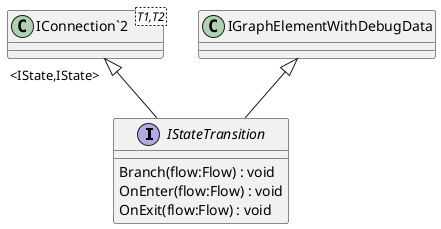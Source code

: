@startuml
interface IStateTransition {
    Branch(flow:Flow) : void
    OnEnter(flow:Flow) : void
    OnExit(flow:Flow) : void
}
class "IConnection`2"<T1,T2> {
}
IGraphElementWithDebugData <|-- IStateTransition
"IConnection`2" "<IState,IState>" <|-- IStateTransition
@enduml
